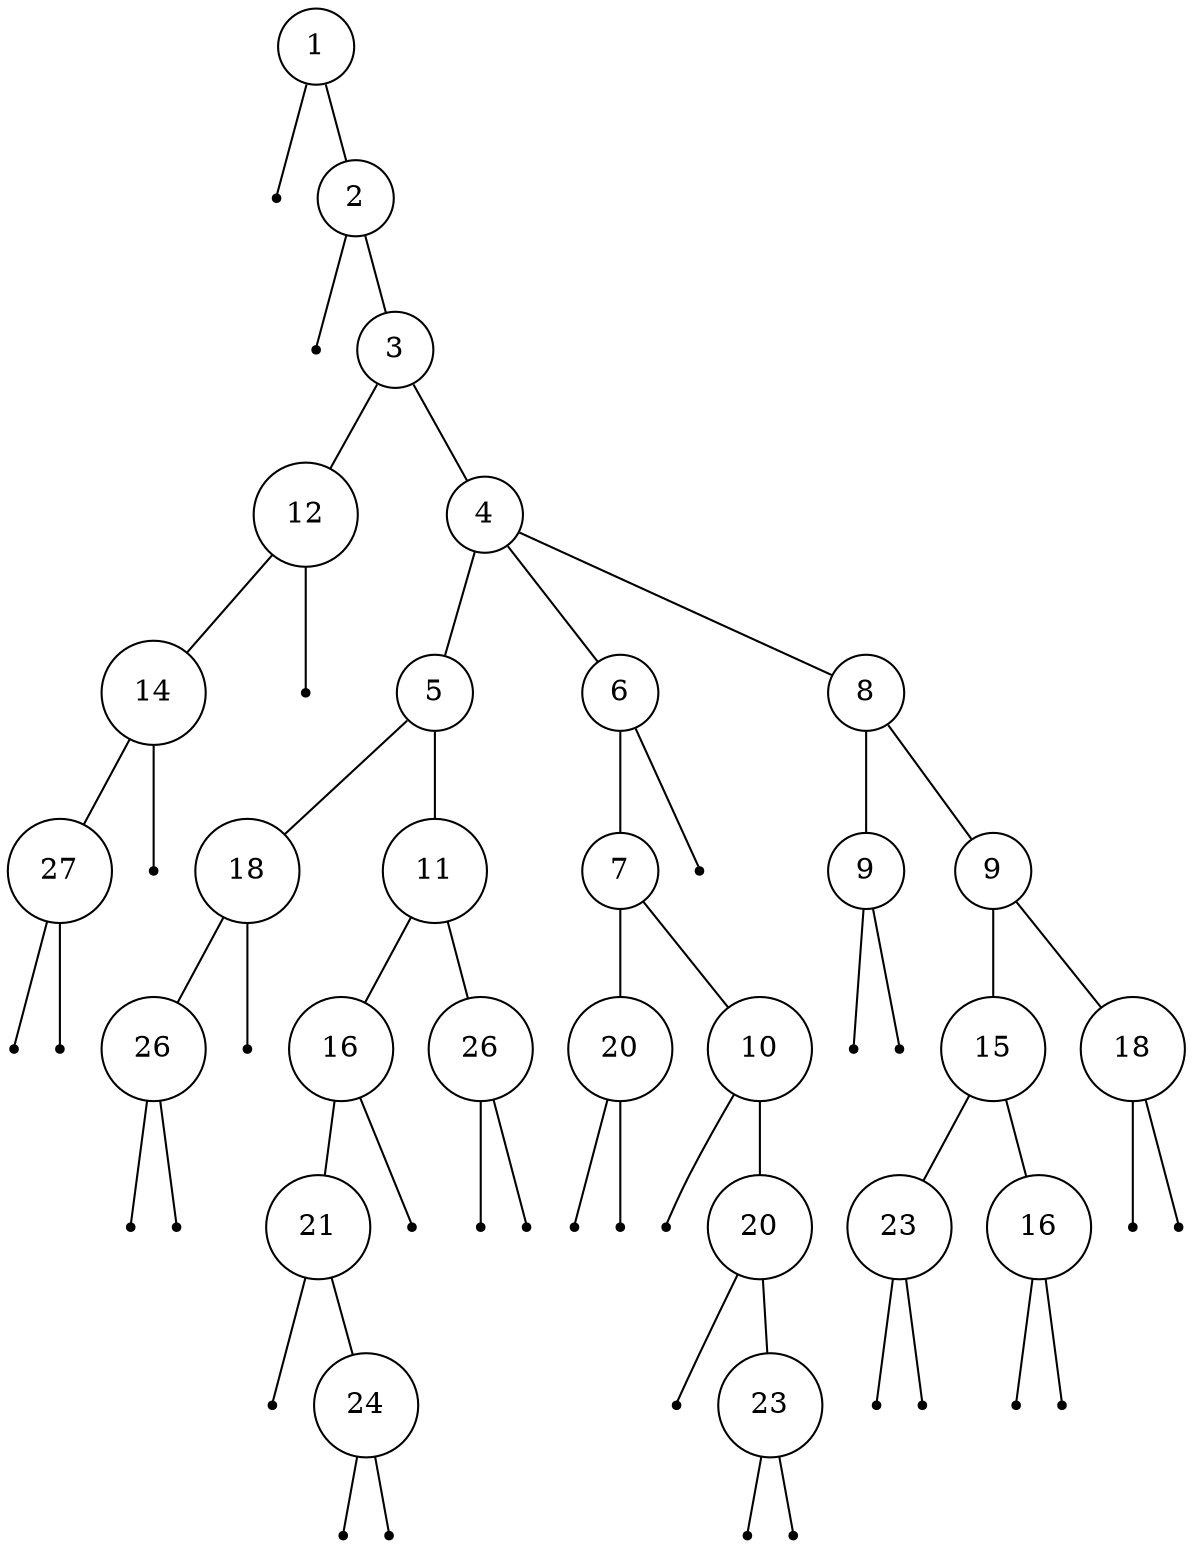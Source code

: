 digraph {
  edge [arrowhead = none, arrowtail=none];
treeimplementationSchroderTreeImpl677327b6 [label="1", shape=circle, width=0.1];
treeimplementationSchroderTreeImpl677327b6 -> treeimplementationSchroderTreeImpl14ae5a5;
treeimplementationSchroderTreeImpl677327b6 -> treeimplementationSchroderTreeImpl7f31245a;
treeimplementationSchroderTreeImpl14ae5a5 [label="", shape=point];
treeimplementationSchroderTreeImpl7f31245a [label="2", shape=circle, width=0.1];
treeimplementationSchroderTreeImpl7f31245a -> treeimplementationSchroderTreeImpl6d6f6e28;
treeimplementationSchroderTreeImpl7f31245a -> treeimplementationSchroderTreeImpl135fbaa4;
treeimplementationSchroderTreeImpl6d6f6e28 [label="", shape=point];
treeimplementationSchroderTreeImpl135fbaa4 [label="3", shape=circle, width=0.1];
treeimplementationSchroderTreeImpl135fbaa4 -> treeimplementationSchroderTreeImpl45ee12a7;
treeimplementationSchroderTreeImpl135fbaa4 -> treeimplementationSchroderTreeImpl330bedb4;
treeimplementationSchroderTreeImpl45ee12a7 [label="12", shape=circle, width=0.1];
treeimplementationSchroderTreeImpl45ee12a7 -> treeimplementationSchroderTreeImpl2503dbd3;
treeimplementationSchroderTreeImpl45ee12a7 -> treeimplementationSchroderTreeImpl4b67cf4d;
treeimplementationSchroderTreeImpl2503dbd3 [label="14", shape=circle, width=0.1];
treeimplementationSchroderTreeImpl2503dbd3 -> treeimplementationSchroderTreeImpl7ea987ac;
treeimplementationSchroderTreeImpl2503dbd3 -> treeimplementationSchroderTreeImpl12a3a380;
treeimplementationSchroderTreeImpl7ea987ac [label="27", shape=circle, width=0.1];
treeimplementationSchroderTreeImpl7ea987ac -> treeimplementationSchroderTreeImpl29453f44;
treeimplementationSchroderTreeImpl7ea987ac -> treeimplementationSchroderTreeImpl5cad8086;
treeimplementationSchroderTreeImpl29453f44 [label="", shape=point];
treeimplementationSchroderTreeImpl5cad8086 [label="", shape=point];
treeimplementationSchroderTreeImpl12a3a380 [label="", shape=point];
treeimplementationSchroderTreeImpl4b67cf4d [label="", shape=point];
treeimplementationSchroderTreeImpl330bedb4 [label="4", shape=circle, width=0.1];
treeimplementationSchroderTreeImpl330bedb4 -> treeimplementationSchroderTreeImpl6e0be858;
treeimplementationSchroderTreeImpl330bedb4 -> treeimplementationSchroderTreeImpl61bbe9ba;
treeimplementationSchroderTreeImpl330bedb4 -> treeimplementationSchroderTreeImpl610455d6;
treeimplementationSchroderTreeImpl6e0be858 [label="5", shape=circle, width=0.1];
treeimplementationSchroderTreeImpl6e0be858 -> treeimplementationSchroderTreeImpl511d50c0;
treeimplementationSchroderTreeImpl6e0be858 -> treeimplementationSchroderTreeImpl60e53b93;
treeimplementationSchroderTreeImpl511d50c0 [label="18", shape=circle, width=0.1];
treeimplementationSchroderTreeImpl511d50c0 -> treeimplementationSchroderTreeImpl5e2de80c;
treeimplementationSchroderTreeImpl511d50c0 -> treeimplementationSchroderTreeImpl1d44bcfa;
treeimplementationSchroderTreeImpl5e2de80c [label="26", shape=circle, width=0.1];
treeimplementationSchroderTreeImpl5e2de80c -> treeimplementationSchroderTreeImpl266474c2;
treeimplementationSchroderTreeImpl5e2de80c -> treeimplementationSchroderTreeImpl6f94fa3e;
treeimplementationSchroderTreeImpl266474c2 [label="", shape=point];
treeimplementationSchroderTreeImpl6f94fa3e [label="", shape=point];
treeimplementationSchroderTreeImpl1d44bcfa [label="", shape=point];
treeimplementationSchroderTreeImpl60e53b93 [label="11", shape=circle, width=0.1];
treeimplementationSchroderTreeImpl60e53b93 -> treeimplementationSchroderTreeImpl5e481248;
treeimplementationSchroderTreeImpl60e53b93 -> treeimplementationSchroderTreeImpl66d3c617;
treeimplementationSchroderTreeImpl5e481248 [label="16", shape=circle, width=0.1];
treeimplementationSchroderTreeImpl5e481248 -> treeimplementationSchroderTreeImpl63947c6b;
treeimplementationSchroderTreeImpl5e481248 -> treeimplementationSchroderTreeImpl2b193f2d;
treeimplementationSchroderTreeImpl63947c6b [label="21", shape=circle, width=0.1];
treeimplementationSchroderTreeImpl63947c6b -> treeimplementationSchroderTreeImpl355da254;
treeimplementationSchroderTreeImpl63947c6b -> treeimplementationSchroderTreeImpl4dc63996;
treeimplementationSchroderTreeImpl355da254 [label="", shape=point];
treeimplementationSchroderTreeImpl4dc63996 [label="24", shape=circle, width=0.1];
treeimplementationSchroderTreeImpl4dc63996 -> treeimplementationSchroderTreeImpld716361;
treeimplementationSchroderTreeImpl4dc63996 -> treeimplementationSchroderTreeImpl6ff3c5b5;
treeimplementationSchroderTreeImpld716361 [label="", shape=point];
treeimplementationSchroderTreeImpl6ff3c5b5 [label="", shape=point];
treeimplementationSchroderTreeImpl2b193f2d [label="", shape=point];
treeimplementationSchroderTreeImpl66d3c617 [label="26", shape=circle, width=0.1];
treeimplementationSchroderTreeImpl66d3c617 -> treeimplementationSchroderTreeImpl3764951d;
treeimplementationSchroderTreeImpl66d3c617 -> treeimplementationSchroderTreeImpl4b1210ee;
treeimplementationSchroderTreeImpl3764951d [label="", shape=point];
treeimplementationSchroderTreeImpl4b1210ee [label="", shape=point];
treeimplementationSchroderTreeImpl61bbe9ba [label="6", shape=circle, width=0.1];
treeimplementationSchroderTreeImpl61bbe9ba -> treeimplementationSchroderTreeImpl4d7e1886;
treeimplementationSchroderTreeImpl61bbe9ba -> treeimplementationSchroderTreeImpl3cd1a2f1;
treeimplementationSchroderTreeImpl4d7e1886 [label="7", shape=circle, width=0.1];
treeimplementationSchroderTreeImpl4d7e1886 -> treeimplementationSchroderTreeImpl2f0e140b;
treeimplementationSchroderTreeImpl4d7e1886 -> treeimplementationSchroderTreeImpl7440e464;
treeimplementationSchroderTreeImpl2f0e140b [label="20", shape=circle, width=0.1];
treeimplementationSchroderTreeImpl2f0e140b -> treeimplementationSchroderTreeImpl49476842;
treeimplementationSchroderTreeImpl2f0e140b -> treeimplementationSchroderTreeImpl78308db1;
treeimplementationSchroderTreeImpl49476842 [label="", shape=point];
treeimplementationSchroderTreeImpl78308db1 [label="", shape=point];
treeimplementationSchroderTreeImpl7440e464 [label="10", shape=circle, width=0.1];
treeimplementationSchroderTreeImpl7440e464 -> treeimplementationSchroderTreeImpl27c170f0;
treeimplementationSchroderTreeImpl7440e464 -> treeimplementationSchroderTreeImpl5451c3a8;
treeimplementationSchroderTreeImpl27c170f0 [label="", shape=point];
treeimplementationSchroderTreeImpl5451c3a8 [label="20", shape=circle, width=0.1];
treeimplementationSchroderTreeImpl5451c3a8 -> treeimplementationSchroderTreeImpl2626b418;
treeimplementationSchroderTreeImpl5451c3a8 -> treeimplementationSchroderTreeImpl5a07e868;
treeimplementationSchroderTreeImpl2626b418 [label="", shape=point];
treeimplementationSchroderTreeImpl5a07e868 [label="23", shape=circle, width=0.1];
treeimplementationSchroderTreeImpl5a07e868 -> treeimplementationSchroderTreeImpl76ed5528;
treeimplementationSchroderTreeImpl5a07e868 -> treeimplementationSchroderTreeImpl2c7b84de;
treeimplementationSchroderTreeImpl76ed5528 [label="", shape=point];
treeimplementationSchroderTreeImpl2c7b84de [label="", shape=point];
treeimplementationSchroderTreeImpl3cd1a2f1 [label="", shape=point];
treeimplementationSchroderTreeImpl610455d6 [label="8", shape=circle, width=0.1];
treeimplementationSchroderTreeImpl610455d6 -> treeimplementationSchroderTreeImpl3fee733d;
treeimplementationSchroderTreeImpl610455d6 -> treeimplementationSchroderTreeImpl5acf9800;
treeimplementationSchroderTreeImpl3fee733d [label="9", shape=circle, width=0.1];
treeimplementationSchroderTreeImpl3fee733d -> treeimplementationSchroderTreeImpl4617c264;
treeimplementationSchroderTreeImpl3fee733d -> treeimplementationSchroderTreeImpl36baf30c;
treeimplementationSchroderTreeImpl4617c264 [label="", shape=point];
treeimplementationSchroderTreeImpl36baf30c [label="", shape=point];
treeimplementationSchroderTreeImpl5acf9800 [label="9", shape=circle, width=0.1];
treeimplementationSchroderTreeImpl5acf9800 -> treeimplementationSchroderTreeImpl7a81197d;
treeimplementationSchroderTreeImpl5acf9800 -> treeimplementationSchroderTreeImpl5ca881b5;
treeimplementationSchroderTreeImpl7a81197d [label="15", shape=circle, width=0.1];
treeimplementationSchroderTreeImpl7a81197d -> treeimplementationSchroderTreeImpl24d46ca6;
treeimplementationSchroderTreeImpl7a81197d -> treeimplementationSchroderTreeImpl4517d9a3;
treeimplementationSchroderTreeImpl24d46ca6 [label="23", shape=circle, width=0.1];
treeimplementationSchroderTreeImpl24d46ca6 -> treeimplementationSchroderTreeImpl372f7a8d;
treeimplementationSchroderTreeImpl24d46ca6 -> treeimplementationSchroderTreeImpl2f92e0f4;
treeimplementationSchroderTreeImpl372f7a8d [label="", shape=point];
treeimplementationSchroderTreeImpl2f92e0f4 [label="", shape=point];
treeimplementationSchroderTreeImpl4517d9a3 [label="16", shape=circle, width=0.1];
treeimplementationSchroderTreeImpl4517d9a3 -> treeimplementationSchroderTreeImpl28a418fc;
treeimplementationSchroderTreeImpl4517d9a3 -> treeimplementationSchroderTreeImpl5305068a;
treeimplementationSchroderTreeImpl28a418fc [label="", shape=point];
treeimplementationSchroderTreeImpl5305068a [label="", shape=point];
treeimplementationSchroderTreeImpl5ca881b5 [label="18", shape=circle, width=0.1];
treeimplementationSchroderTreeImpl5ca881b5 -> treeimplementationSchroderTreeImpl1f32e575;
treeimplementationSchroderTreeImpl5ca881b5 -> treeimplementationSchroderTreeImpl279f2327;
treeimplementationSchroderTreeImpl1f32e575 [label="", shape=point];
treeimplementationSchroderTreeImpl279f2327 [label="", shape=point];
}